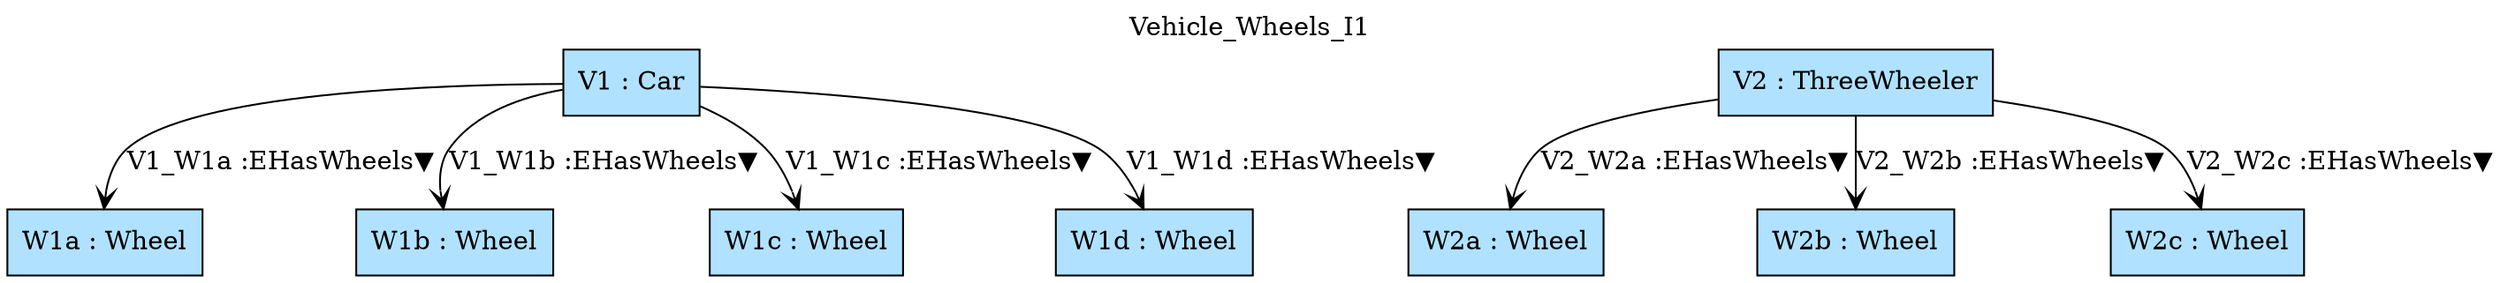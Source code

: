 digraph {graph[label=Vehicle_Wheels_I1,labelloc=tl,labelfontsize=12];
"W1a"[shape=box,fillcolor=lightskyblue1,style = filled,label="W1a : Wheel"];
"W1b"[shape=box,fillcolor=lightskyblue1,style = filled,label="W1b : Wheel"];
"W1c"[shape=box,fillcolor=lightskyblue1,style = filled,label="W1c : Wheel"];
"V1"[shape=box,fillcolor=lightskyblue1,style = filled,label="V1 : Car"];
"W1d"[shape=box,fillcolor=lightskyblue1,style = filled,label="W1d : Wheel"];
"W2a"[shape=box,fillcolor=lightskyblue1,style = filled,label="W2a : Wheel"];
"W2b"[shape=box,fillcolor=lightskyblue1,style = filled,label="W2b : Wheel"];
"V2"[shape=box,fillcolor=lightskyblue1,style = filled,label="V2 : ThreeWheeler"];
"W2c"[shape=box,fillcolor=lightskyblue1,style = filled,label="W2c : Wheel"];

"V1"->"W1a"[label="V1_W1a :EHasWheels▼",arrowhead=vee];
"V1"->"W1b"[label="V1_W1b :EHasWheels▼",arrowhead=vee];
"V1"->"W1c"[label="V1_W1c :EHasWheels▼",arrowhead=vee];
"V1"->"W1d"[label="V1_W1d :EHasWheels▼",arrowhead=vee];
"V2"->"W2a"[label="V2_W2a :EHasWheels▼",arrowhead=vee];
"V2"->"W2b"[label="V2_W2b :EHasWheels▼",arrowhead=vee];
"V2"->"W2c"[label="V2_W2c :EHasWheels▼",arrowhead=vee];
}